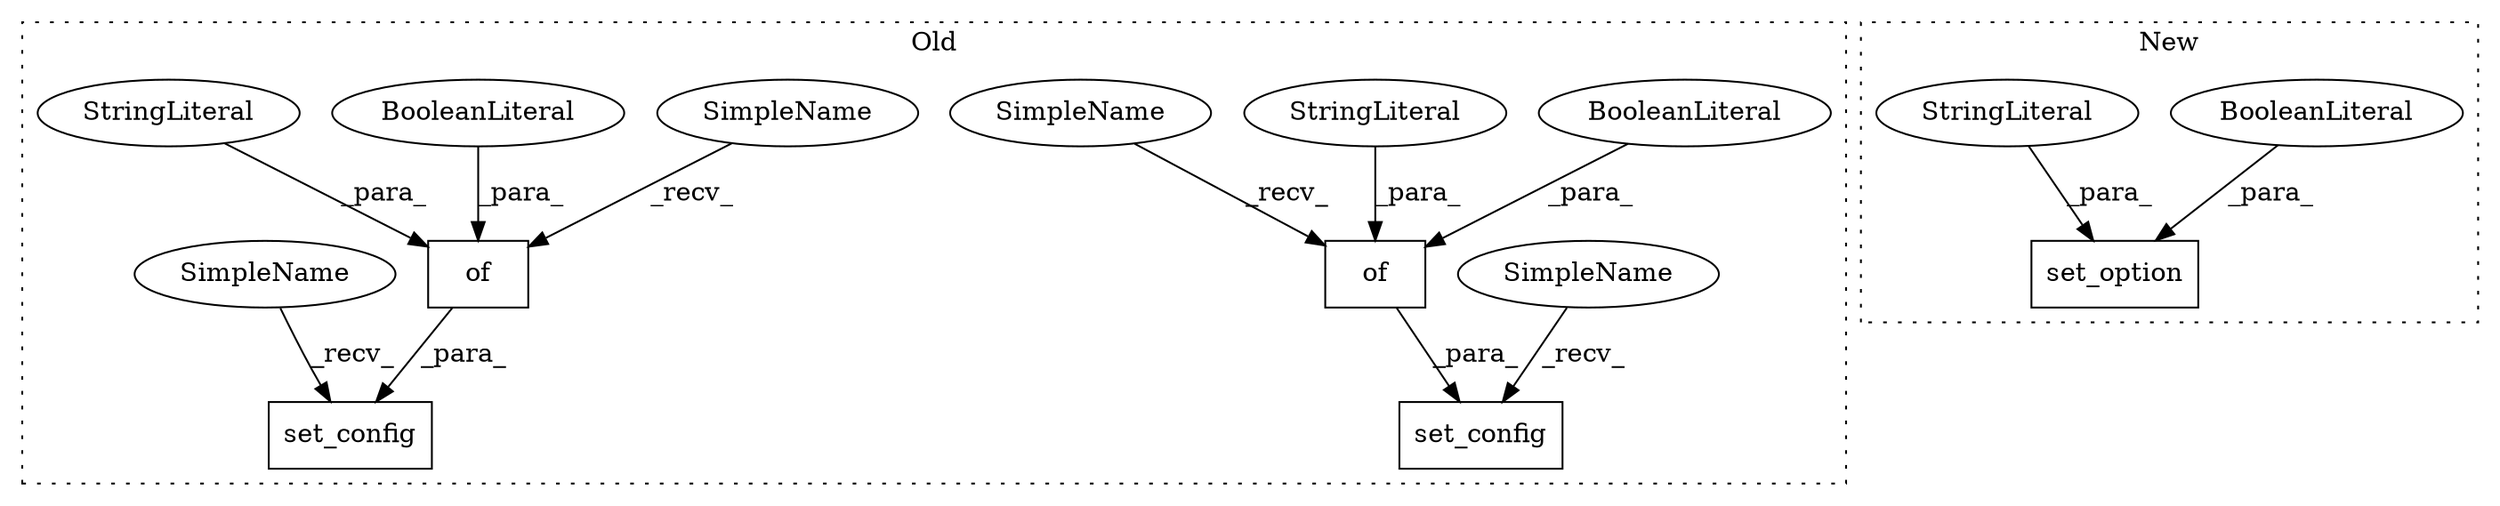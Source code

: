 digraph G {
subgraph cluster0 {
1 [label="of" a="32" s="802,833" l="3,1" shape="box"];
3 [label="BooleanLiteral" a="9" s="829" l="4" shape="ellipse"];
4 [label="of" a="32" s="139,171" l="3,1" shape="box"];
6 [label="BooleanLiteral" a="9" s="166" l="5" shape="ellipse"];
7 [label="set_config" a="32" s="124,172" l="11,1" shape="box"];
9 [label="StringLiteral" a="45" s="142" l="23" shape="ellipse"];
10 [label="set_config" a="32" s="787,834" l="11,1" shape="box"];
11 [label="StringLiteral" a="45" s="805" l="23" shape="ellipse"];
12 [label="SimpleName" a="42" s="777" l="9" shape="ellipse"];
13 [label="SimpleName" a="42" s="114" l="9" shape="ellipse"];
14 [label="SimpleName" a="42" s="798" l="3" shape="ellipse"];
15 [label="SimpleName" a="42" s="135" l="3" shape="ellipse"];
label = "Old";
style="dotted";
}
subgraph cluster1 {
2 [label="set_option" a="32" s="792,831" l="11,1" shape="box"];
5 [label="BooleanLiteral" a="9" s="827" l="4" shape="ellipse"];
8 [label="StringLiteral" a="45" s="803" l="23" shape="ellipse"];
label = "New";
style="dotted";
}
1 -> 10 [label="_para_"];
3 -> 1 [label="_para_"];
4 -> 7 [label="_para_"];
5 -> 2 [label="_para_"];
6 -> 4 [label="_para_"];
8 -> 2 [label="_para_"];
9 -> 4 [label="_para_"];
11 -> 1 [label="_para_"];
12 -> 10 [label="_recv_"];
13 -> 7 [label="_recv_"];
14 -> 1 [label="_recv_"];
15 -> 4 [label="_recv_"];
}